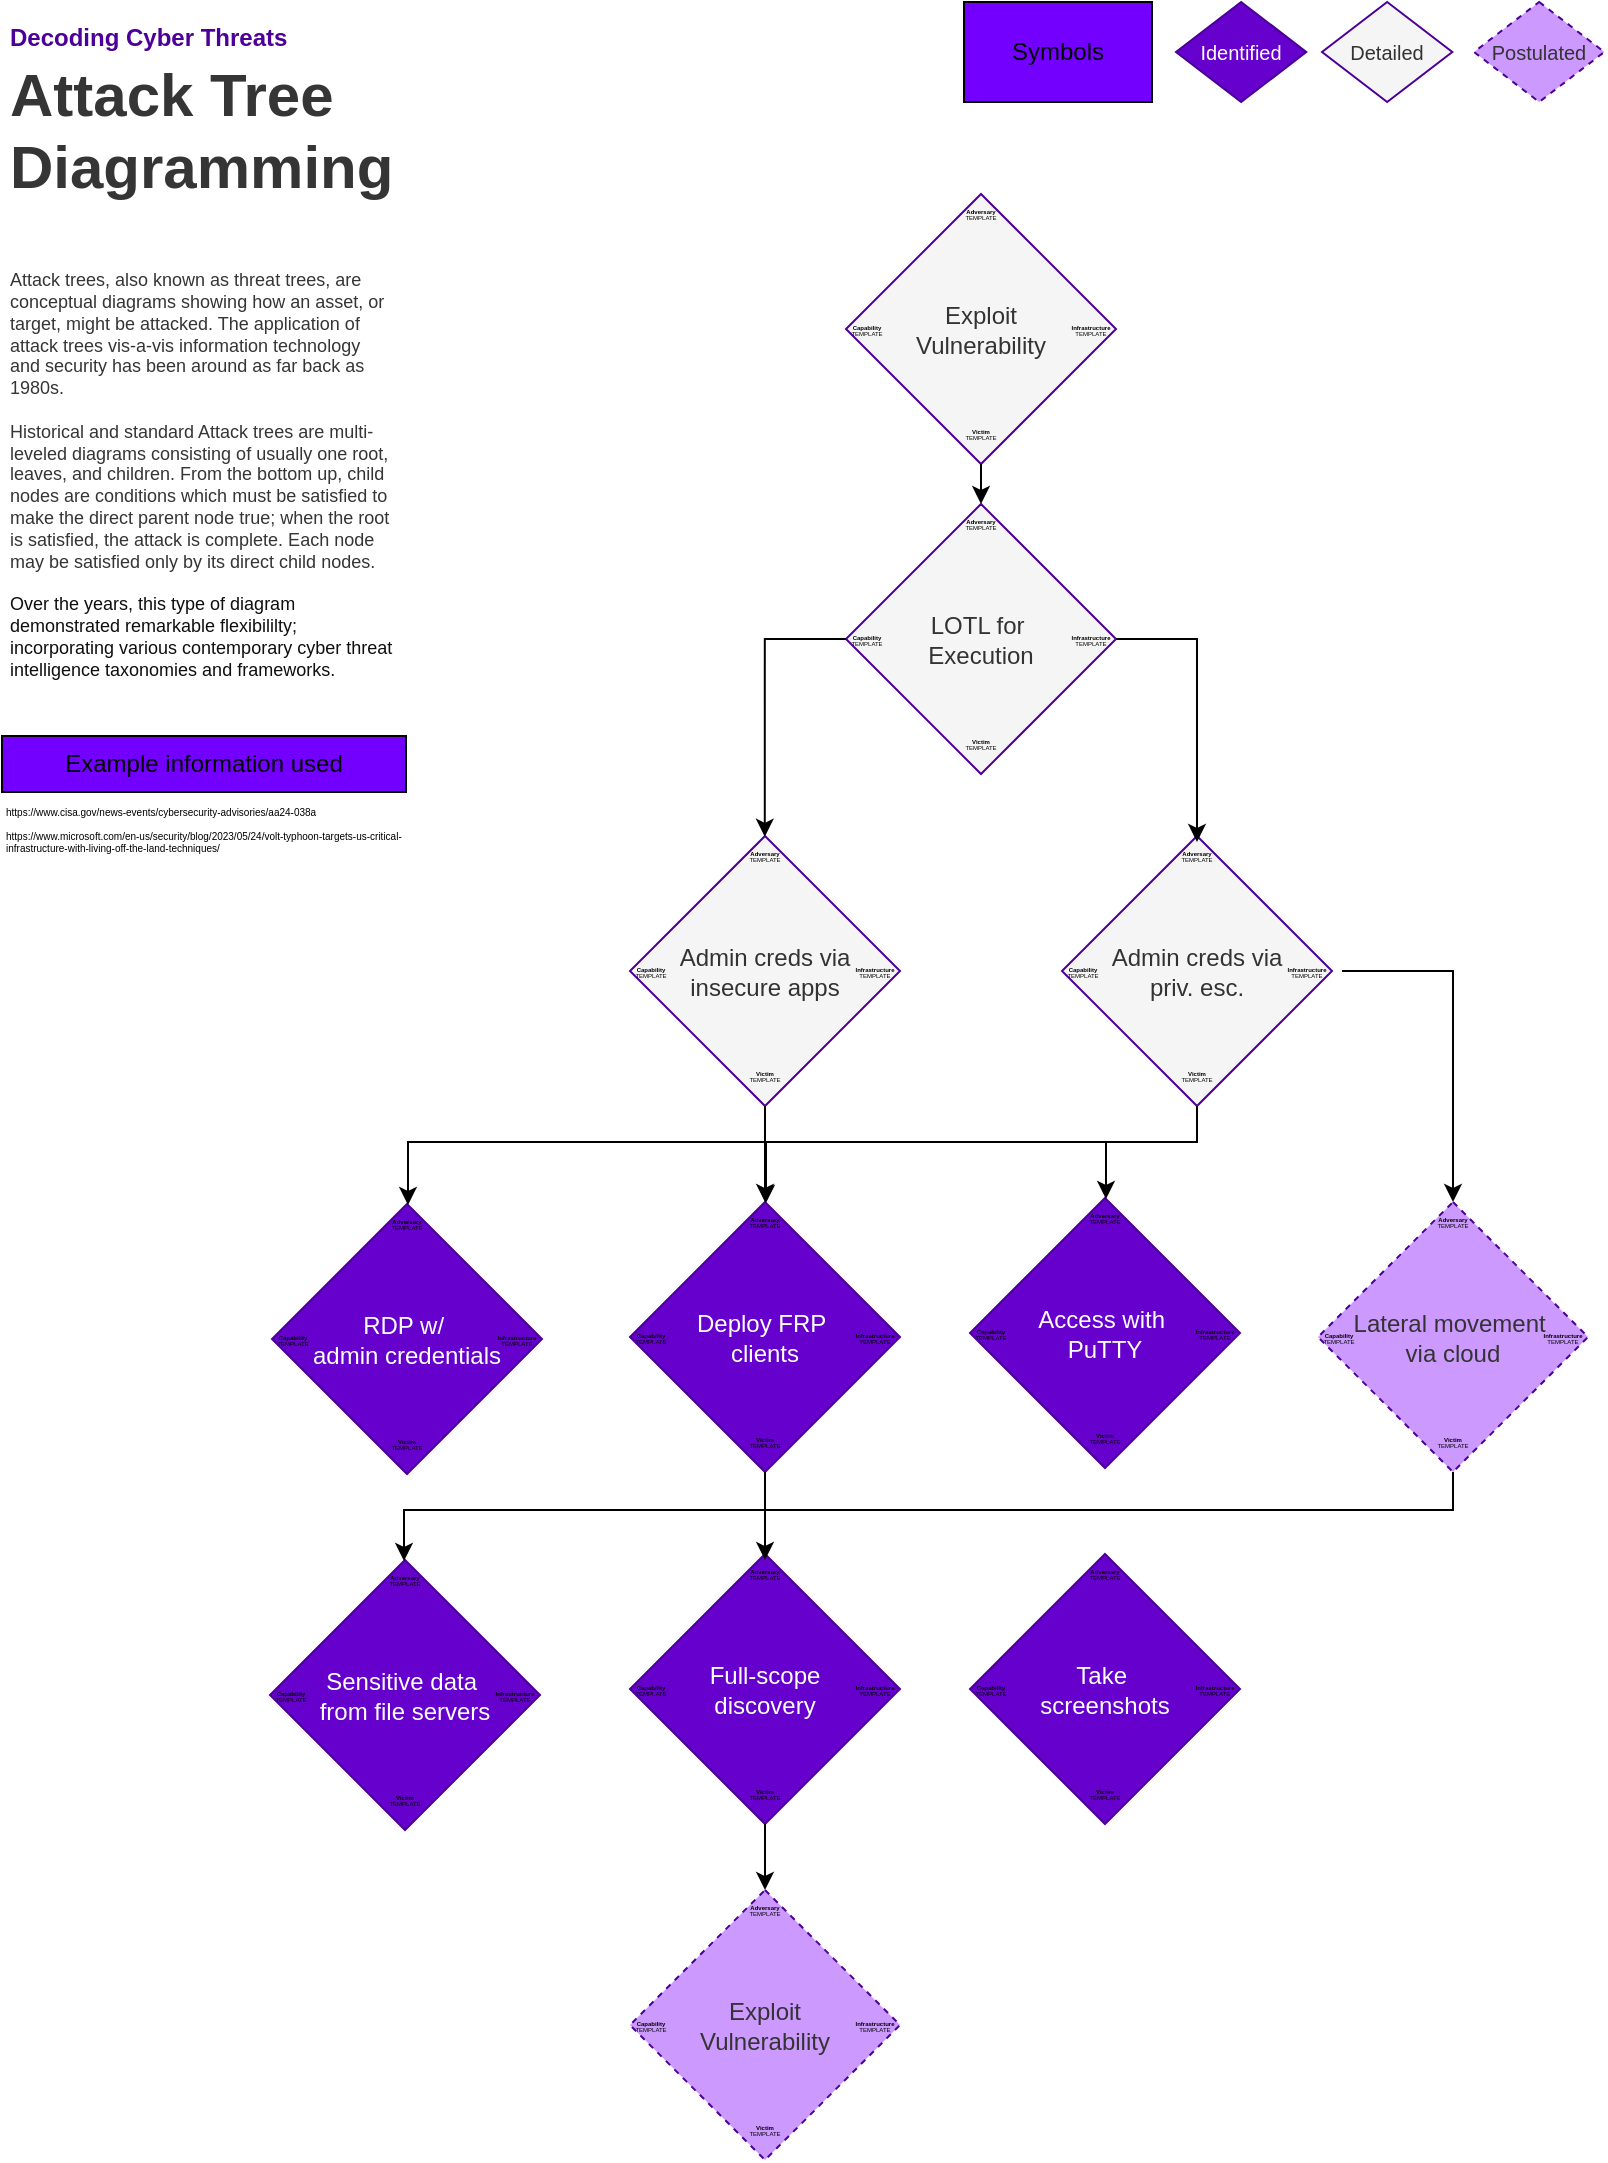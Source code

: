 <mxfile version="24.2.5" type="device">
  <diagram name="Page-1" id="RCuwEi8hCzBLcxd0l6dS">
    <mxGraphModel dx="1292" dy="1162" grid="0" gridSize="10" guides="1" tooltips="1" connect="1" arrows="1" fold="1" page="1" pageScale="1" pageWidth="827" pageHeight="1169" background="#ffffff" math="0" shadow="0">
      <root>
        <mxCell id="0" />
        <mxCell id="1" parent="0" />
        <mxCell id="Kcj61xgUFs1M47Be0z7a-4" value="&lt;table style=&quot;width: 99%;&quot;&gt;&lt;tbody&gt;&lt;tr&gt;&lt;td style=&quot;padding: 0;&quot;&gt;&lt;div&gt;&lt;b style=&quot;&quot;&gt;&lt;font color=&quot;#4c0099&quot;&gt;Decoding Cyber Threats&lt;/font&gt;&lt;/b&gt;&lt;/div&gt;&lt;/td&gt;&lt;/tr&gt;&lt;/tbody&gt;&lt;/table&gt;&lt;table style=&quot;width: 99%; font-size: 20px;&quot;&gt;&lt;tbody&gt;&lt;tr style=&quot;font-size: 24px;&quot;&gt;&lt;td style=&quot;padding: 0;&quot;&gt;&lt;div&gt;&lt;b&gt;&lt;span style=&quot;color:rgb(53, 53, 53)&quot;&gt;&lt;font style=&quot;font-size: 30px;&quot;&gt;Attack Tree Diagramming&lt;/font&gt;&lt;/span&gt;&lt;/b&gt;&lt;/div&gt;&lt;div&gt;&lt;b&gt;&lt;span style=&quot;color:rgb(53, 53, 53)&quot;&gt;&lt;font style=&quot;font-size: 20px;&quot;&gt;&lt;br&gt;&lt;/font&gt;&lt;/span&gt;&lt;/b&gt;&lt;/div&gt;&lt;/td&gt;&lt;/tr&gt;&lt;/tbody&gt;&lt;/table&gt;&lt;table style=&quot;width: 99%; font-size: 9px;&quot;&gt;&lt;tbody&gt;&lt;tr&gt;&lt;td style=&quot;padding: 0;&quot;&gt;&lt;div&gt;&lt;span style=&quot;color:rgb(53, 53, 53)&quot;&gt;&lt;font style=&quot;font-size: 9px;&quot;&gt;Attack trees, also known as threat trees, are conceptual diagrams showing how an asset, or target, might be attacked. The application of attack trees vis-a-vis information technology and security has been around as far back as 1980s. &lt;/font&gt;&lt;/span&gt;&lt;/div&gt;&lt;div&gt;&lt;font style=&quot;font-size: 9px;&quot;&gt;&lt;br&gt;&lt;/font&gt;&lt;/div&gt;&lt;div&gt;&lt;span style=&quot;color:rgb(53, 53, 53)&quot;&gt;&lt;font style=&quot;font-size: 9px;&quot;&gt;Historical and standard Attack trees are multi-leveled diagrams consisting of usually one root, leaves, and children. From the bottom up, child nodes are conditions which must be satisfied to make the direct parent node true; when the root is satisfied, the attack is complete. Each node may be satisfied only by its direct child nodes.&lt;/font&gt;&lt;/span&gt;&lt;/div&gt;&lt;div&gt;&lt;font style=&quot;font-size: 9px;&quot; color=&quot;#0f0f0f&quot;&gt;&lt;br&gt;&lt;/font&gt;&lt;/div&gt;&lt;div&gt;&lt;span&gt;&lt;font style=&quot;font-size: 9px;&quot; color=&quot;#0f0f0f&quot;&gt;Over the years, this type of diagram demonstrated remarkable flexibililty; incorporating various contemporary cyber threat intelligence taxonomies and frameworks.&lt;/font&gt;&lt;/span&gt;&lt;/div&gt;&lt;/td&gt;&lt;/tr&gt;&lt;/tbody&gt;&lt;/table&gt;" style="text;whiteSpace=wrap;html=1;align=left;" vertex="1" parent="1">
          <mxGeometry x="20" y="10" width="200" height="240" as="geometry" />
        </mxCell>
        <mxCell id="Kcj61xgUFs1M47Be0z7a-12" value="Example information used" style="rounded=0;whiteSpace=wrap;html=1;fillColor=#7300ff;" vertex="1" parent="1">
          <mxGeometry x="20" y="375" width="202" height="28" as="geometry" />
        </mxCell>
        <mxCell id="Kcj61xgUFs1M47Be0z7a-13" value="" style="group" vertex="1" connectable="0" parent="1">
          <mxGeometry x="435" y="104" width="147" height="135" as="geometry" />
        </mxCell>
        <mxCell id="Kcj61xgUFs1M47Be0z7a-6" value="Exploit&lt;div&gt;Vulnerability&lt;/div&gt;" style="rhombus;whiteSpace=wrap;html=1;rounded=0;fillColor=#f5f5f5;fontColor=#333333;strokeColor=#4C0099;" vertex="1" parent="Kcj61xgUFs1M47Be0z7a-13">
          <mxGeometry x="7" width="135" height="135" as="geometry" />
        </mxCell>
        <mxCell id="Kcj61xgUFs1M47Be0z7a-8" value="&lt;font style=&quot;font-size: 3px;&quot;&gt;&lt;b style=&quot;font-size: 3px;&quot;&gt;Victim&lt;/b&gt;&lt;/font&gt;&lt;div style=&quot;line-height: 10%; font-size: 3px;&quot;&gt;&lt;font style=&quot;font-size: 3px;&quot;&gt;TEMPLATE&lt;/font&gt;&lt;/div&gt;" style="text;html=1;align=center;verticalAlign=middle;whiteSpace=wrap;rounded=0;fontColor=#000000;fontSize=3;" vertex="1" parent="Kcj61xgUFs1M47Be0z7a-13">
          <mxGeometry x="57" y="113" width="35" height="13" as="geometry" />
        </mxCell>
        <mxCell id="Kcj61xgUFs1M47Be0z7a-9" value="&lt;font style=&quot;font-size: 3px;&quot;&gt;&lt;b style=&quot;font-size: 3px;&quot;&gt;Infrastructure&lt;/b&gt;&lt;/font&gt;&lt;div style=&quot;line-height: 10%; font-size: 3px;&quot;&gt;&lt;font style=&quot;font-size: 3px;&quot;&gt;TEMPLATE&lt;/font&gt;&lt;/div&gt;" style="text;html=1;align=center;verticalAlign=middle;whiteSpace=wrap;rounded=0;fontColor=#000000;fontSize=3;" vertex="1" parent="Kcj61xgUFs1M47Be0z7a-13">
          <mxGeometry x="112" y="61" width="35" height="13" as="geometry" />
        </mxCell>
        <mxCell id="Kcj61xgUFs1M47Be0z7a-10" value="&lt;font style=&quot;font-size: 3px;&quot;&gt;&lt;b style=&quot;font-size: 3px;&quot;&gt;Adversary&lt;/b&gt;&lt;/font&gt;&lt;div style=&quot;line-height: 10%; font-size: 3px;&quot;&gt;&lt;font style=&quot;font-size: 3px;&quot;&gt;TEMPLATE&lt;/font&gt;&lt;/div&gt;" style="text;html=1;align=center;verticalAlign=middle;whiteSpace=wrap;rounded=0;fontColor=#000000;fontSize=3;" vertex="1" parent="Kcj61xgUFs1M47Be0z7a-13">
          <mxGeometry x="57" y="3" width="35" height="13" as="geometry" />
        </mxCell>
        <mxCell id="Kcj61xgUFs1M47Be0z7a-11" value="&lt;font style=&quot;font-size: 3px;&quot;&gt;&lt;b style=&quot;font-size: 3px;&quot;&gt;Capability&lt;/b&gt;&lt;/font&gt;&lt;div style=&quot;line-height: 10%; font-size: 3px;&quot;&gt;&lt;font style=&quot;font-size: 3px;&quot;&gt;TEMPLATE&lt;/font&gt;&lt;/div&gt;" style="text;html=1;align=center;verticalAlign=middle;whiteSpace=wrap;rounded=0;fontColor=#000000;fontSize=3;" vertex="1" parent="Kcj61xgUFs1M47Be0z7a-13">
          <mxGeometry y="61" width="35" height="13" as="geometry" />
        </mxCell>
        <mxCell id="Kcj61xgUFs1M47Be0z7a-15" value="" style="group" vertex="1" connectable="0" parent="1">
          <mxGeometry x="435" y="259" width="147" height="135" as="geometry" />
        </mxCell>
        <mxCell id="Kcj61xgUFs1M47Be0z7a-16" value="LOTL for&amp;nbsp;&lt;div&gt;Execution&lt;/div&gt;" style="rhombus;whiteSpace=wrap;html=1;rounded=0;fillColor=#f5f5f5;fontColor=#333333;strokeColor=#4C0099;" vertex="1" parent="Kcj61xgUFs1M47Be0z7a-15">
          <mxGeometry x="7" width="135" height="135" as="geometry" />
        </mxCell>
        <mxCell id="Kcj61xgUFs1M47Be0z7a-17" value="&lt;font style=&quot;font-size: 3px;&quot;&gt;&lt;b style=&quot;font-size: 3px;&quot;&gt;Victim&lt;/b&gt;&lt;/font&gt;&lt;div style=&quot;line-height: 10%; font-size: 3px;&quot;&gt;&lt;font style=&quot;font-size: 3px;&quot;&gt;TEMPLATE&lt;/font&gt;&lt;/div&gt;" style="text;html=1;align=center;verticalAlign=middle;whiteSpace=wrap;rounded=0;fontColor=#000000;fontSize=3;" vertex="1" parent="Kcj61xgUFs1M47Be0z7a-15">
          <mxGeometry x="57" y="113" width="35" height="13" as="geometry" />
        </mxCell>
        <mxCell id="Kcj61xgUFs1M47Be0z7a-18" value="&lt;font style=&quot;font-size: 3px;&quot;&gt;&lt;b style=&quot;font-size: 3px;&quot;&gt;Infrastructure&lt;/b&gt;&lt;/font&gt;&lt;div style=&quot;line-height: 10%; font-size: 3px;&quot;&gt;&lt;font style=&quot;font-size: 3px;&quot;&gt;TEMPLATE&lt;/font&gt;&lt;/div&gt;" style="text;html=1;align=center;verticalAlign=middle;whiteSpace=wrap;rounded=0;fontColor=#000000;fontSize=3;" vertex="1" parent="Kcj61xgUFs1M47Be0z7a-15">
          <mxGeometry x="112" y="61" width="35" height="13" as="geometry" />
        </mxCell>
        <mxCell id="Kcj61xgUFs1M47Be0z7a-19" value="&lt;font style=&quot;font-size: 3px;&quot;&gt;&lt;b style=&quot;font-size: 3px;&quot;&gt;Adversary&lt;/b&gt;&lt;/font&gt;&lt;div style=&quot;line-height: 10%; font-size: 3px;&quot;&gt;&lt;font style=&quot;font-size: 3px;&quot;&gt;TEMPLATE&lt;/font&gt;&lt;/div&gt;" style="text;html=1;align=center;verticalAlign=middle;whiteSpace=wrap;rounded=0;fontColor=#000000;fontSize=3;" vertex="1" parent="Kcj61xgUFs1M47Be0z7a-15">
          <mxGeometry x="57" y="3" width="35" height="13" as="geometry" />
        </mxCell>
        <mxCell id="Kcj61xgUFs1M47Be0z7a-20" value="&lt;font style=&quot;font-size: 3px;&quot;&gt;&lt;b style=&quot;font-size: 3px;&quot;&gt;Capability&lt;/b&gt;&lt;/font&gt;&lt;div style=&quot;line-height: 10%; font-size: 3px;&quot;&gt;&lt;font style=&quot;font-size: 3px;&quot;&gt;TEMPLATE&lt;/font&gt;&lt;/div&gt;" style="text;html=1;align=center;verticalAlign=middle;whiteSpace=wrap;rounded=0;fontColor=#000000;fontSize=3;" vertex="1" parent="Kcj61xgUFs1M47Be0z7a-15">
          <mxGeometry y="61" width="35" height="13" as="geometry" />
        </mxCell>
        <mxCell id="Kcj61xgUFs1M47Be0z7a-21" value="" style="group" vertex="1" connectable="0" parent="1">
          <mxGeometry x="327" y="425" width="147" height="135" as="geometry" />
        </mxCell>
        <mxCell id="Kcj61xgUFs1M47Be0z7a-22" value="Admin creds via insecure apps" style="rhombus;whiteSpace=wrap;html=1;rounded=0;fillColor=#f5f5f5;fontColor=#333333;strokeColor=#4C0099;" vertex="1" parent="Kcj61xgUFs1M47Be0z7a-21">
          <mxGeometry x="7" width="135" height="135" as="geometry" />
        </mxCell>
        <mxCell id="Kcj61xgUFs1M47Be0z7a-23" value="&lt;font style=&quot;font-size: 3px;&quot;&gt;&lt;b style=&quot;font-size: 3px;&quot;&gt;Victim&lt;/b&gt;&lt;/font&gt;&lt;div style=&quot;line-height: 10%; font-size: 3px;&quot;&gt;&lt;font style=&quot;font-size: 3px;&quot;&gt;TEMPLATE&lt;/font&gt;&lt;/div&gt;" style="text;html=1;align=center;verticalAlign=middle;whiteSpace=wrap;rounded=0;fontColor=#000000;fontSize=3;" vertex="1" parent="Kcj61xgUFs1M47Be0z7a-21">
          <mxGeometry x="57" y="113" width="35" height="13" as="geometry" />
        </mxCell>
        <mxCell id="Kcj61xgUFs1M47Be0z7a-24" value="&lt;font style=&quot;font-size: 3px;&quot;&gt;&lt;b style=&quot;font-size: 3px;&quot;&gt;Infrastructure&lt;/b&gt;&lt;/font&gt;&lt;div style=&quot;line-height: 10%; font-size: 3px;&quot;&gt;&lt;font style=&quot;font-size: 3px;&quot;&gt;TEMPLATE&lt;/font&gt;&lt;/div&gt;" style="text;html=1;align=center;verticalAlign=middle;whiteSpace=wrap;rounded=0;fontColor=#000000;fontSize=3;" vertex="1" parent="Kcj61xgUFs1M47Be0z7a-21">
          <mxGeometry x="112" y="61" width="35" height="13" as="geometry" />
        </mxCell>
        <mxCell id="Kcj61xgUFs1M47Be0z7a-25" value="&lt;font style=&quot;font-size: 3px;&quot;&gt;&lt;b style=&quot;font-size: 3px;&quot;&gt;Adversary&lt;/b&gt;&lt;/font&gt;&lt;div style=&quot;line-height: 10%; font-size: 3px;&quot;&gt;&lt;font style=&quot;font-size: 3px;&quot;&gt;TEMPLATE&lt;/font&gt;&lt;/div&gt;" style="text;html=1;align=center;verticalAlign=middle;whiteSpace=wrap;rounded=0;fontColor=#000000;fontSize=3;" vertex="1" parent="Kcj61xgUFs1M47Be0z7a-21">
          <mxGeometry x="57" y="3" width="35" height="13" as="geometry" />
        </mxCell>
        <mxCell id="Kcj61xgUFs1M47Be0z7a-26" value="&lt;font style=&quot;font-size: 3px;&quot;&gt;&lt;b style=&quot;font-size: 3px;&quot;&gt;Capability&lt;/b&gt;&lt;/font&gt;&lt;div style=&quot;line-height: 10%; font-size: 3px;&quot;&gt;&lt;font style=&quot;font-size: 3px;&quot;&gt;TEMPLATE&lt;/font&gt;&lt;/div&gt;" style="text;html=1;align=center;verticalAlign=middle;whiteSpace=wrap;rounded=0;fontColor=#000000;fontSize=3;" vertex="1" parent="Kcj61xgUFs1M47Be0z7a-21">
          <mxGeometry y="61" width="35" height="13" as="geometry" />
        </mxCell>
        <mxCell id="Kcj61xgUFs1M47Be0z7a-27" value="" style="group" vertex="1" connectable="0" parent="1">
          <mxGeometry x="543" y="425" width="147" height="135" as="geometry" />
        </mxCell>
        <mxCell id="Kcj61xgUFs1M47Be0z7a-28" value="Admin creds via&lt;div&gt;priv. esc.&lt;/div&gt;" style="rhombus;whiteSpace=wrap;html=1;rounded=0;fillColor=#f5f5f5;fontColor=#333333;strokeColor=#4C0099;" vertex="1" parent="Kcj61xgUFs1M47Be0z7a-27">
          <mxGeometry x="7" width="135" height="135" as="geometry" />
        </mxCell>
        <mxCell id="Kcj61xgUFs1M47Be0z7a-29" value="&lt;font style=&quot;font-size: 3px;&quot;&gt;&lt;b style=&quot;font-size: 3px;&quot;&gt;Victim&lt;/b&gt;&lt;/font&gt;&lt;div style=&quot;line-height: 10%; font-size: 3px;&quot;&gt;&lt;font style=&quot;font-size: 3px;&quot;&gt;TEMPLATE&lt;/font&gt;&lt;/div&gt;" style="text;html=1;align=center;verticalAlign=middle;whiteSpace=wrap;rounded=0;fontColor=#000000;fontSize=3;" vertex="1" parent="Kcj61xgUFs1M47Be0z7a-27">
          <mxGeometry x="57" y="113" width="35" height="13" as="geometry" />
        </mxCell>
        <mxCell id="Kcj61xgUFs1M47Be0z7a-30" value="&lt;font style=&quot;font-size: 3px;&quot;&gt;&lt;b style=&quot;font-size: 3px;&quot;&gt;Infrastructure&lt;/b&gt;&lt;/font&gt;&lt;div style=&quot;line-height: 10%; font-size: 3px;&quot;&gt;&lt;font style=&quot;font-size: 3px;&quot;&gt;TEMPLATE&lt;/font&gt;&lt;/div&gt;" style="text;html=1;align=center;verticalAlign=middle;whiteSpace=wrap;rounded=0;fontColor=#000000;fontSize=3;" vertex="1" parent="Kcj61xgUFs1M47Be0z7a-27">
          <mxGeometry x="112" y="61" width="35" height="13" as="geometry" />
        </mxCell>
        <mxCell id="Kcj61xgUFs1M47Be0z7a-31" value="&lt;font style=&quot;font-size: 3px;&quot;&gt;&lt;b style=&quot;font-size: 3px;&quot;&gt;Adversary&lt;/b&gt;&lt;/font&gt;&lt;div style=&quot;line-height: 10%; font-size: 3px;&quot;&gt;&lt;font style=&quot;font-size: 3px;&quot;&gt;TEMPLATE&lt;/font&gt;&lt;/div&gt;" style="text;html=1;align=center;verticalAlign=middle;whiteSpace=wrap;rounded=0;fontColor=#000000;fontSize=3;" vertex="1" parent="Kcj61xgUFs1M47Be0z7a-27">
          <mxGeometry x="57" y="3" width="35" height="13" as="geometry" />
        </mxCell>
        <mxCell id="Kcj61xgUFs1M47Be0z7a-32" value="&lt;font style=&quot;font-size: 3px;&quot;&gt;&lt;b style=&quot;font-size: 3px;&quot;&gt;Capability&lt;/b&gt;&lt;/font&gt;&lt;div style=&quot;line-height: 10%; font-size: 3px;&quot;&gt;&lt;font style=&quot;font-size: 3px;&quot;&gt;TEMPLATE&lt;/font&gt;&lt;/div&gt;" style="text;html=1;align=center;verticalAlign=middle;whiteSpace=wrap;rounded=0;fontColor=#000000;fontSize=3;" vertex="1" parent="Kcj61xgUFs1M47Be0z7a-27">
          <mxGeometry y="61" width="35" height="13" as="geometry" />
        </mxCell>
        <mxCell id="Kcj61xgUFs1M47Be0z7a-33" value="" style="group" vertex="1" connectable="0" parent="1">
          <mxGeometry x="327" y="608" width="147" height="135" as="geometry" />
        </mxCell>
        <mxCell id="Kcj61xgUFs1M47Be0z7a-34" value="&lt;font color=&quot;#ffffff&quot;&gt;Deploy FRP&amp;nbsp;&lt;/font&gt;&lt;div&gt;&lt;font color=&quot;#ffffff&quot;&gt;clients&lt;/font&gt;&lt;/div&gt;" style="rhombus;whiteSpace=wrap;html=1;rounded=0;fillColor=#6600CC;fontColor=#333333;strokeColor=#4C0099;" vertex="1" parent="Kcj61xgUFs1M47Be0z7a-33">
          <mxGeometry x="7" width="135" height="135" as="geometry" />
        </mxCell>
        <mxCell id="Kcj61xgUFs1M47Be0z7a-35" value="&lt;font style=&quot;font-size: 3px;&quot;&gt;&lt;b style=&quot;font-size: 3px;&quot;&gt;Victim&lt;/b&gt;&lt;/font&gt;&lt;div style=&quot;line-height: 10%; font-size: 3px;&quot;&gt;&lt;font style=&quot;font-size: 3px;&quot;&gt;TEMPLATE&lt;/font&gt;&lt;/div&gt;" style="text;html=1;align=center;verticalAlign=middle;whiteSpace=wrap;rounded=0;fontColor=#000000;fontSize=3;" vertex="1" parent="Kcj61xgUFs1M47Be0z7a-33">
          <mxGeometry x="57" y="113" width="35" height="13" as="geometry" />
        </mxCell>
        <mxCell id="Kcj61xgUFs1M47Be0z7a-36" value="&lt;font style=&quot;font-size: 3px;&quot;&gt;&lt;b style=&quot;font-size: 3px;&quot;&gt;Infrastructure&lt;/b&gt;&lt;/font&gt;&lt;div style=&quot;line-height: 10%; font-size: 3px;&quot;&gt;&lt;font style=&quot;font-size: 3px;&quot;&gt;TEMPLATE&lt;/font&gt;&lt;/div&gt;" style="text;html=1;align=center;verticalAlign=middle;whiteSpace=wrap;rounded=0;fontColor=#000000;fontSize=3;" vertex="1" parent="Kcj61xgUFs1M47Be0z7a-33">
          <mxGeometry x="112" y="61" width="35" height="13" as="geometry" />
        </mxCell>
        <mxCell id="Kcj61xgUFs1M47Be0z7a-37" value="&lt;font style=&quot;font-size: 3px;&quot;&gt;&lt;b style=&quot;font-size: 3px;&quot;&gt;Adversary&lt;/b&gt;&lt;/font&gt;&lt;div style=&quot;line-height: 10%; font-size: 3px;&quot;&gt;&lt;font style=&quot;font-size: 3px;&quot;&gt;TEMPLATE&lt;/font&gt;&lt;/div&gt;" style="text;html=1;align=center;verticalAlign=middle;whiteSpace=wrap;rounded=0;fontColor=#000000;fontSize=3;" vertex="1" parent="Kcj61xgUFs1M47Be0z7a-33">
          <mxGeometry x="57" y="3" width="35" height="13" as="geometry" />
        </mxCell>
        <mxCell id="Kcj61xgUFs1M47Be0z7a-38" value="&lt;font style=&quot;font-size: 3px;&quot;&gt;&lt;b style=&quot;font-size: 3px;&quot;&gt;Capability&lt;/b&gt;&lt;/font&gt;&lt;div style=&quot;line-height: 10%; font-size: 3px;&quot;&gt;&lt;font style=&quot;font-size: 3px;&quot;&gt;TEMPLATE&lt;/font&gt;&lt;/div&gt;" style="text;html=1;align=center;verticalAlign=middle;whiteSpace=wrap;rounded=0;fontColor=#000000;fontSize=3;" vertex="1" parent="Kcj61xgUFs1M47Be0z7a-33">
          <mxGeometry y="61" width="35" height="13" as="geometry" />
        </mxCell>
        <mxCell id="Kcj61xgUFs1M47Be0z7a-39" value="" style="group;dashed=1;dashPattern=8 8;fillColor=none;" vertex="1" connectable="0" parent="1">
          <mxGeometry x="671" y="608" width="147" height="135" as="geometry" />
        </mxCell>
        <mxCell id="Kcj61xgUFs1M47Be0z7a-40" value="Lateral movement&amp;nbsp;&lt;div&gt;via cloud&lt;/div&gt;" style="rhombus;whiteSpace=wrap;html=1;rounded=0;fillColor=#CC99FF;fontColor=#333333;strokeColor=#4C0099;dashed=1;" vertex="1" parent="Kcj61xgUFs1M47Be0z7a-39">
          <mxGeometry x="7" width="135" height="135" as="geometry" />
        </mxCell>
        <mxCell id="Kcj61xgUFs1M47Be0z7a-41" value="&lt;font style=&quot;font-size: 3px;&quot;&gt;&lt;b style=&quot;font-size: 3px;&quot;&gt;Victim&lt;/b&gt;&lt;/font&gt;&lt;div style=&quot;line-height: 10%; font-size: 3px;&quot;&gt;&lt;font style=&quot;font-size: 3px;&quot;&gt;TEMPLATE&lt;/font&gt;&lt;/div&gt;" style="text;html=1;align=center;verticalAlign=middle;whiteSpace=wrap;rounded=0;fontColor=#000000;fontSize=3;" vertex="1" parent="Kcj61xgUFs1M47Be0z7a-39">
          <mxGeometry x="57" y="113" width="35" height="13" as="geometry" />
        </mxCell>
        <mxCell id="Kcj61xgUFs1M47Be0z7a-42" value="&lt;font style=&quot;font-size: 3px;&quot;&gt;&lt;b style=&quot;font-size: 3px;&quot;&gt;Infrastructure&lt;/b&gt;&lt;/font&gt;&lt;div style=&quot;line-height: 10%; font-size: 3px;&quot;&gt;&lt;font style=&quot;font-size: 3px;&quot;&gt;TEMPLATE&lt;/font&gt;&lt;/div&gt;" style="text;html=1;align=center;verticalAlign=middle;whiteSpace=wrap;rounded=0;fontColor=#000000;fontSize=3;" vertex="1" parent="Kcj61xgUFs1M47Be0z7a-39">
          <mxGeometry x="112" y="61" width="35" height="13" as="geometry" />
        </mxCell>
        <mxCell id="Kcj61xgUFs1M47Be0z7a-43" value="&lt;font style=&quot;font-size: 3px;&quot;&gt;&lt;b style=&quot;font-size: 3px;&quot;&gt;Adversary&lt;/b&gt;&lt;/font&gt;&lt;div style=&quot;line-height: 10%; font-size: 3px;&quot;&gt;&lt;font style=&quot;font-size: 3px;&quot;&gt;TEMPLATE&lt;/font&gt;&lt;/div&gt;" style="text;html=1;align=center;verticalAlign=middle;whiteSpace=wrap;rounded=0;fontColor=#000000;fontSize=3;" vertex="1" parent="Kcj61xgUFs1M47Be0z7a-39">
          <mxGeometry x="57" y="3" width="35" height="13" as="geometry" />
        </mxCell>
        <mxCell id="Kcj61xgUFs1M47Be0z7a-44" value="&lt;font style=&quot;font-size: 3px;&quot;&gt;&lt;b style=&quot;font-size: 3px;&quot;&gt;Capability&lt;/b&gt;&lt;/font&gt;&lt;div style=&quot;line-height: 10%; font-size: 3px;&quot;&gt;&lt;font style=&quot;font-size: 3px;&quot;&gt;TEMPLATE&lt;/font&gt;&lt;/div&gt;" style="text;html=1;align=center;verticalAlign=middle;whiteSpace=wrap;rounded=0;fontColor=#000000;fontSize=3;" vertex="1" parent="Kcj61xgUFs1M47Be0z7a-39">
          <mxGeometry y="61" width="35" height="13" as="geometry" />
        </mxCell>
        <mxCell id="Kcj61xgUFs1M47Be0z7a-45" value="" style="group" vertex="1" connectable="0" parent="1">
          <mxGeometry x="148" y="609" width="147" height="135" as="geometry" />
        </mxCell>
        <mxCell id="Kcj61xgUFs1M47Be0z7a-46" value="&lt;font color=&quot;#ffffff&quot;&gt;RDP w/&amp;nbsp;&lt;/font&gt;&lt;div&gt;&lt;font color=&quot;#ffffff&quot;&gt;admin credentials&lt;/font&gt;&lt;/div&gt;" style="rhombus;whiteSpace=wrap;html=1;rounded=0;fillColor=#6600CC;fontColor=#333333;strokeColor=#4C0099;" vertex="1" parent="Kcj61xgUFs1M47Be0z7a-45">
          <mxGeometry x="7" width="135" height="135" as="geometry" />
        </mxCell>
        <mxCell id="Kcj61xgUFs1M47Be0z7a-47" value="&lt;font style=&quot;font-size: 3px;&quot;&gt;&lt;b style=&quot;font-size: 3px;&quot;&gt;Victim&lt;/b&gt;&lt;/font&gt;&lt;div style=&quot;line-height: 10%; font-size: 3px;&quot;&gt;&lt;font style=&quot;font-size: 3px;&quot;&gt;TEMPLATE&lt;/font&gt;&lt;/div&gt;" style="text;html=1;align=center;verticalAlign=middle;whiteSpace=wrap;rounded=0;fontColor=#000000;fontSize=3;" vertex="1" parent="Kcj61xgUFs1M47Be0z7a-45">
          <mxGeometry x="57" y="113" width="35" height="13" as="geometry" />
        </mxCell>
        <mxCell id="Kcj61xgUFs1M47Be0z7a-48" value="&lt;font style=&quot;font-size: 3px;&quot;&gt;&lt;b style=&quot;font-size: 3px;&quot;&gt;Infrastructure&lt;/b&gt;&lt;/font&gt;&lt;div style=&quot;line-height: 10%; font-size: 3px;&quot;&gt;&lt;font style=&quot;font-size: 3px;&quot;&gt;TEMPLATE&lt;/font&gt;&lt;/div&gt;" style="text;html=1;align=center;verticalAlign=middle;whiteSpace=wrap;rounded=0;fontColor=#000000;fontSize=3;" vertex="1" parent="Kcj61xgUFs1M47Be0z7a-45">
          <mxGeometry x="112" y="61" width="35" height="13" as="geometry" />
        </mxCell>
        <mxCell id="Kcj61xgUFs1M47Be0z7a-49" value="&lt;font style=&quot;font-size: 3px;&quot;&gt;&lt;b style=&quot;font-size: 3px;&quot;&gt;Adversary&lt;/b&gt;&lt;/font&gt;&lt;div style=&quot;line-height: 10%; font-size: 3px;&quot;&gt;&lt;font style=&quot;font-size: 3px;&quot;&gt;TEMPLATE&lt;/font&gt;&lt;/div&gt;" style="text;html=1;align=center;verticalAlign=middle;whiteSpace=wrap;rounded=0;fontColor=#000000;fontSize=3;" vertex="1" parent="Kcj61xgUFs1M47Be0z7a-45">
          <mxGeometry x="57" y="3" width="35" height="13" as="geometry" />
        </mxCell>
        <mxCell id="Kcj61xgUFs1M47Be0z7a-50" value="&lt;font style=&quot;font-size: 3px;&quot;&gt;&lt;b style=&quot;font-size: 3px;&quot;&gt;Capability&lt;/b&gt;&lt;/font&gt;&lt;div style=&quot;line-height: 10%; font-size: 3px;&quot;&gt;&lt;font style=&quot;font-size: 3px;&quot;&gt;TEMPLATE&lt;/font&gt;&lt;/div&gt;" style="text;html=1;align=center;verticalAlign=middle;whiteSpace=wrap;rounded=0;fontColor=#000000;fontSize=3;" vertex="1" parent="Kcj61xgUFs1M47Be0z7a-45">
          <mxGeometry y="61" width="35" height="13" as="geometry" />
        </mxCell>
        <mxCell id="Kcj61xgUFs1M47Be0z7a-51" value="" style="group" vertex="1" connectable="0" parent="1">
          <mxGeometry x="327" y="784" width="147" height="135" as="geometry" />
        </mxCell>
        <mxCell id="Kcj61xgUFs1M47Be0z7a-52" value="&lt;font color=&quot;#ffffff&quot;&gt;Full-scope&lt;/font&gt;&lt;div&gt;&lt;font color=&quot;#ffffff&quot;&gt;discovery&lt;/font&gt;&lt;/div&gt;" style="rhombus;whiteSpace=wrap;html=1;rounded=0;fillColor=#6600CC;fontColor=#333333;strokeColor=#4C0099;" vertex="1" parent="Kcj61xgUFs1M47Be0z7a-51">
          <mxGeometry x="7" width="135" height="135" as="geometry" />
        </mxCell>
        <mxCell id="Kcj61xgUFs1M47Be0z7a-53" value="&lt;font style=&quot;font-size: 3px;&quot;&gt;&lt;b style=&quot;font-size: 3px;&quot;&gt;Victim&lt;/b&gt;&lt;/font&gt;&lt;div style=&quot;line-height: 10%; font-size: 3px;&quot;&gt;&lt;font style=&quot;font-size: 3px;&quot;&gt;TEMPLATE&lt;/font&gt;&lt;/div&gt;" style="text;html=1;align=center;verticalAlign=middle;whiteSpace=wrap;rounded=0;fontColor=#000000;fontSize=3;" vertex="1" parent="Kcj61xgUFs1M47Be0z7a-51">
          <mxGeometry x="57" y="113" width="35" height="13" as="geometry" />
        </mxCell>
        <mxCell id="Kcj61xgUFs1M47Be0z7a-54" value="&lt;font style=&quot;font-size: 3px;&quot;&gt;&lt;b style=&quot;font-size: 3px;&quot;&gt;Infrastructure&lt;/b&gt;&lt;/font&gt;&lt;div style=&quot;line-height: 10%; font-size: 3px;&quot;&gt;&lt;font style=&quot;font-size: 3px;&quot;&gt;TEMPLATE&lt;/font&gt;&lt;/div&gt;" style="text;html=1;align=center;verticalAlign=middle;whiteSpace=wrap;rounded=0;fontColor=#000000;fontSize=3;" vertex="1" parent="Kcj61xgUFs1M47Be0z7a-51">
          <mxGeometry x="112" y="61" width="35" height="13" as="geometry" />
        </mxCell>
        <mxCell id="Kcj61xgUFs1M47Be0z7a-55" value="&lt;font style=&quot;font-size: 3px;&quot;&gt;&lt;b style=&quot;font-size: 3px;&quot;&gt;Adversary&lt;/b&gt;&lt;/font&gt;&lt;div style=&quot;line-height: 10%; font-size: 3px;&quot;&gt;&lt;font style=&quot;font-size: 3px;&quot;&gt;TEMPLATE&lt;/font&gt;&lt;/div&gt;" style="text;html=1;align=center;verticalAlign=middle;whiteSpace=wrap;rounded=0;fontColor=#000000;fontSize=3;" vertex="1" parent="Kcj61xgUFs1M47Be0z7a-51">
          <mxGeometry x="57" y="3" width="35" height="13" as="geometry" />
        </mxCell>
        <mxCell id="Kcj61xgUFs1M47Be0z7a-56" value="&lt;font style=&quot;font-size: 3px;&quot;&gt;&lt;b style=&quot;font-size: 3px;&quot;&gt;Capability&lt;/b&gt;&lt;/font&gt;&lt;div style=&quot;line-height: 10%; font-size: 3px;&quot;&gt;&lt;font style=&quot;font-size: 3px;&quot;&gt;TEMPLATE&lt;/font&gt;&lt;/div&gt;" style="text;html=1;align=center;verticalAlign=middle;whiteSpace=wrap;rounded=0;fontColor=#000000;fontSize=3;" vertex="1" parent="Kcj61xgUFs1M47Be0z7a-51">
          <mxGeometry y="61" width="35" height="13" as="geometry" />
        </mxCell>
        <mxCell id="Kcj61xgUFs1M47Be0z7a-57" value="" style="group" vertex="1" connectable="0" parent="1">
          <mxGeometry x="147" y="787" width="147" height="135" as="geometry" />
        </mxCell>
        <mxCell id="Kcj61xgUFs1M47Be0z7a-58" value="&lt;font color=&quot;#ffffff&quot;&gt;Sensitive data&amp;nbsp;&lt;br&gt;from file servers&lt;/font&gt;" style="rhombus;whiteSpace=wrap;html=1;rounded=0;fillColor=#6600CC;fontColor=#333333;strokeColor=#4C0099;" vertex="1" parent="Kcj61xgUFs1M47Be0z7a-57">
          <mxGeometry x="7" width="135" height="135" as="geometry" />
        </mxCell>
        <mxCell id="Kcj61xgUFs1M47Be0z7a-59" value="&lt;font style=&quot;font-size: 3px;&quot;&gt;&lt;b style=&quot;font-size: 3px;&quot;&gt;Victim&lt;/b&gt;&lt;/font&gt;&lt;div style=&quot;line-height: 10%; font-size: 3px;&quot;&gt;&lt;font style=&quot;font-size: 3px;&quot;&gt;TEMPLATE&lt;/font&gt;&lt;/div&gt;" style="text;html=1;align=center;verticalAlign=middle;whiteSpace=wrap;rounded=0;fontColor=#000000;fontSize=3;" vertex="1" parent="Kcj61xgUFs1M47Be0z7a-57">
          <mxGeometry x="57" y="113" width="35" height="13" as="geometry" />
        </mxCell>
        <mxCell id="Kcj61xgUFs1M47Be0z7a-60" value="&lt;font style=&quot;font-size: 3px;&quot;&gt;&lt;b style=&quot;font-size: 3px;&quot;&gt;Infrastructure&lt;/b&gt;&lt;/font&gt;&lt;div style=&quot;line-height: 10%; font-size: 3px;&quot;&gt;&lt;font style=&quot;font-size: 3px;&quot;&gt;TEMPLATE&lt;/font&gt;&lt;/div&gt;" style="text;html=1;align=center;verticalAlign=middle;whiteSpace=wrap;rounded=0;fontColor=#000000;fontSize=3;" vertex="1" parent="Kcj61xgUFs1M47Be0z7a-57">
          <mxGeometry x="112" y="61" width="35" height="13" as="geometry" />
        </mxCell>
        <mxCell id="Kcj61xgUFs1M47Be0z7a-61" value="&lt;font style=&quot;font-size: 3px;&quot;&gt;&lt;b style=&quot;font-size: 3px;&quot;&gt;Adversary&lt;/b&gt;&lt;/font&gt;&lt;div style=&quot;line-height: 10%; font-size: 3px;&quot;&gt;&lt;font style=&quot;font-size: 3px;&quot;&gt;TEMPLATE&lt;/font&gt;&lt;/div&gt;" style="text;html=1;align=center;verticalAlign=middle;whiteSpace=wrap;rounded=0;fontColor=#000000;fontSize=3;" vertex="1" parent="Kcj61xgUFs1M47Be0z7a-57">
          <mxGeometry x="57" y="3" width="35" height="13" as="geometry" />
        </mxCell>
        <mxCell id="Kcj61xgUFs1M47Be0z7a-62" value="&lt;font style=&quot;font-size: 3px;&quot;&gt;&lt;b style=&quot;font-size: 3px;&quot;&gt;Capability&lt;/b&gt;&lt;/font&gt;&lt;div style=&quot;line-height: 10%; font-size: 3px;&quot;&gt;&lt;font style=&quot;font-size: 3px;&quot;&gt;TEMPLATE&lt;/font&gt;&lt;/div&gt;" style="text;html=1;align=center;verticalAlign=middle;whiteSpace=wrap;rounded=0;fontColor=#000000;fontSize=3;" vertex="1" parent="Kcj61xgUFs1M47Be0z7a-57">
          <mxGeometry y="61" width="35" height="13" as="geometry" />
        </mxCell>
        <mxCell id="Kcj61xgUFs1M47Be0z7a-63" value="" style="group" vertex="1" connectable="0" parent="1">
          <mxGeometry x="497" y="784" width="147" height="135" as="geometry" />
        </mxCell>
        <mxCell id="Kcj61xgUFs1M47Be0z7a-64" value="&lt;font color=&quot;#ffffff&quot;&gt;Take&amp;nbsp;&lt;/font&gt;&lt;div&gt;&lt;font color=&quot;#ffffff&quot;&gt;screenshots&lt;/font&gt;&lt;/div&gt;" style="rhombus;whiteSpace=wrap;html=1;rounded=0;fillColor=#6600CC;fontColor=#333333;strokeColor=#4C0099;" vertex="1" parent="Kcj61xgUFs1M47Be0z7a-63">
          <mxGeometry x="7" width="135" height="135" as="geometry" />
        </mxCell>
        <mxCell id="Kcj61xgUFs1M47Be0z7a-65" value="&lt;font style=&quot;font-size: 3px;&quot;&gt;&lt;b style=&quot;font-size: 3px;&quot;&gt;Victim&lt;/b&gt;&lt;/font&gt;&lt;div style=&quot;line-height: 10%; font-size: 3px;&quot;&gt;&lt;font style=&quot;font-size: 3px;&quot;&gt;TEMPLATE&lt;/font&gt;&lt;/div&gt;" style="text;html=1;align=center;verticalAlign=middle;whiteSpace=wrap;rounded=0;fontColor=#000000;fontSize=3;" vertex="1" parent="Kcj61xgUFs1M47Be0z7a-63">
          <mxGeometry x="57" y="113" width="35" height="13" as="geometry" />
        </mxCell>
        <mxCell id="Kcj61xgUFs1M47Be0z7a-66" value="&lt;font style=&quot;font-size: 3px;&quot;&gt;&lt;b style=&quot;font-size: 3px;&quot;&gt;Infrastructure&lt;/b&gt;&lt;/font&gt;&lt;div style=&quot;line-height: 10%; font-size: 3px;&quot;&gt;&lt;font style=&quot;font-size: 3px;&quot;&gt;TEMPLATE&lt;/font&gt;&lt;/div&gt;" style="text;html=1;align=center;verticalAlign=middle;whiteSpace=wrap;rounded=0;fontColor=#000000;fontSize=3;" vertex="1" parent="Kcj61xgUFs1M47Be0z7a-63">
          <mxGeometry x="112" y="61" width="35" height="13" as="geometry" />
        </mxCell>
        <mxCell id="Kcj61xgUFs1M47Be0z7a-67" value="&lt;font style=&quot;font-size: 3px;&quot;&gt;&lt;b style=&quot;font-size: 3px;&quot;&gt;Adversary&lt;/b&gt;&lt;/font&gt;&lt;div style=&quot;line-height: 10%; font-size: 3px;&quot;&gt;&lt;font style=&quot;font-size: 3px;&quot;&gt;TEMPLATE&lt;/font&gt;&lt;/div&gt;" style="text;html=1;align=center;verticalAlign=middle;whiteSpace=wrap;rounded=0;fontColor=#000000;fontSize=3;" vertex="1" parent="Kcj61xgUFs1M47Be0z7a-63">
          <mxGeometry x="57" y="3" width="35" height="13" as="geometry" />
        </mxCell>
        <mxCell id="Kcj61xgUFs1M47Be0z7a-68" value="&lt;font style=&quot;font-size: 3px;&quot;&gt;&lt;b style=&quot;font-size: 3px;&quot;&gt;Capability&lt;/b&gt;&lt;/font&gt;&lt;div style=&quot;line-height: 10%; font-size: 3px;&quot;&gt;&lt;font style=&quot;font-size: 3px;&quot;&gt;TEMPLATE&lt;/font&gt;&lt;/div&gt;" style="text;html=1;align=center;verticalAlign=middle;whiteSpace=wrap;rounded=0;fontColor=#000000;fontSize=3;" vertex="1" parent="Kcj61xgUFs1M47Be0z7a-63">
          <mxGeometry y="61" width="35" height="13" as="geometry" />
        </mxCell>
        <mxCell id="Kcj61xgUFs1M47Be0z7a-75" value="" style="group" vertex="1" connectable="0" parent="1">
          <mxGeometry x="327" y="952" width="147" height="135" as="geometry" />
        </mxCell>
        <mxCell id="Kcj61xgUFs1M47Be0z7a-76" value="Exploit&lt;div&gt;Vulnerability&lt;/div&gt;" style="rhombus;whiteSpace=wrap;html=1;rounded=0;fillColor=#CC99FF;fontColor=#333333;strokeColor=#4C0099;dashed=1;" vertex="1" parent="Kcj61xgUFs1M47Be0z7a-75">
          <mxGeometry x="7" width="135" height="135" as="geometry" />
        </mxCell>
        <mxCell id="Kcj61xgUFs1M47Be0z7a-77" value="&lt;font style=&quot;font-size: 3px;&quot;&gt;&lt;b style=&quot;font-size: 3px;&quot;&gt;Victim&lt;/b&gt;&lt;/font&gt;&lt;div style=&quot;line-height: 10%; font-size: 3px;&quot;&gt;&lt;font style=&quot;font-size: 3px;&quot;&gt;TEMPLATE&lt;/font&gt;&lt;/div&gt;" style="text;html=1;align=center;verticalAlign=middle;whiteSpace=wrap;rounded=0;fontColor=#000000;fontSize=3;" vertex="1" parent="Kcj61xgUFs1M47Be0z7a-75">
          <mxGeometry x="57" y="113" width="35" height="13" as="geometry" />
        </mxCell>
        <mxCell id="Kcj61xgUFs1M47Be0z7a-78" value="&lt;font style=&quot;font-size: 3px;&quot;&gt;&lt;b style=&quot;font-size: 3px;&quot;&gt;Infrastructure&lt;/b&gt;&lt;/font&gt;&lt;div style=&quot;line-height: 10%; font-size: 3px;&quot;&gt;&lt;font style=&quot;font-size: 3px;&quot;&gt;TEMPLATE&lt;/font&gt;&lt;/div&gt;" style="text;html=1;align=center;verticalAlign=middle;whiteSpace=wrap;rounded=0;fontColor=#000000;fontSize=3;" vertex="1" parent="Kcj61xgUFs1M47Be0z7a-75">
          <mxGeometry x="112" y="61" width="35" height="13" as="geometry" />
        </mxCell>
        <mxCell id="Kcj61xgUFs1M47Be0z7a-79" value="&lt;font style=&quot;font-size: 3px;&quot;&gt;&lt;b style=&quot;font-size: 3px;&quot;&gt;Adversary&lt;/b&gt;&lt;/font&gt;&lt;div style=&quot;line-height: 10%; font-size: 3px;&quot;&gt;&lt;font style=&quot;font-size: 3px;&quot;&gt;TEMPLATE&lt;/font&gt;&lt;/div&gt;" style="text;html=1;align=center;verticalAlign=middle;whiteSpace=wrap;rounded=0;fontColor=#000000;fontSize=3;" vertex="1" parent="Kcj61xgUFs1M47Be0z7a-75">
          <mxGeometry x="57" y="3" width="35" height="13" as="geometry" />
        </mxCell>
        <mxCell id="Kcj61xgUFs1M47Be0z7a-80" value="&lt;font style=&quot;font-size: 3px;&quot;&gt;&lt;b style=&quot;font-size: 3px;&quot;&gt;Capability&lt;/b&gt;&lt;/font&gt;&lt;div style=&quot;line-height: 10%; font-size: 3px;&quot;&gt;&lt;font style=&quot;font-size: 3px;&quot;&gt;TEMPLATE&lt;/font&gt;&lt;/div&gt;" style="text;html=1;align=center;verticalAlign=middle;whiteSpace=wrap;rounded=0;fontColor=#000000;fontSize=3;" vertex="1" parent="Kcj61xgUFs1M47Be0z7a-75">
          <mxGeometry y="61" width="35" height="13" as="geometry" />
        </mxCell>
        <mxCell id="Kcj61xgUFs1M47Be0z7a-81" value="" style="group" vertex="1" connectable="0" parent="1">
          <mxGeometry x="497" y="606" width="147" height="135" as="geometry" />
        </mxCell>
        <mxCell id="Kcj61xgUFs1M47Be0z7a-82" value="&lt;font color=&quot;#ffffff&quot;&gt;Access with&amp;nbsp;&lt;/font&gt;&lt;div&gt;&lt;font color=&quot;#ffffff&quot;&gt;PuTTY&lt;/font&gt;&lt;/div&gt;" style="rhombus;whiteSpace=wrap;html=1;rounded=0;fillColor=#6600CC;fontColor=#333333;strokeColor=#4C0099;" vertex="1" parent="Kcj61xgUFs1M47Be0z7a-81">
          <mxGeometry x="7" width="135" height="135" as="geometry" />
        </mxCell>
        <mxCell id="Kcj61xgUFs1M47Be0z7a-83" value="&lt;font style=&quot;font-size: 3px;&quot;&gt;&lt;b style=&quot;font-size: 3px;&quot;&gt;Victim&lt;/b&gt;&lt;/font&gt;&lt;div style=&quot;line-height: 10%; font-size: 3px;&quot;&gt;&lt;font style=&quot;font-size: 3px;&quot;&gt;TEMPLATE&lt;/font&gt;&lt;/div&gt;" style="text;html=1;align=center;verticalAlign=middle;whiteSpace=wrap;rounded=0;fontColor=#000000;fontSize=3;" vertex="1" parent="Kcj61xgUFs1M47Be0z7a-81">
          <mxGeometry x="57" y="113" width="35" height="13" as="geometry" />
        </mxCell>
        <mxCell id="Kcj61xgUFs1M47Be0z7a-84" value="&lt;font style=&quot;font-size: 3px;&quot;&gt;&lt;b style=&quot;font-size: 3px;&quot;&gt;Infrastructure&lt;/b&gt;&lt;/font&gt;&lt;div style=&quot;line-height: 10%; font-size: 3px;&quot;&gt;&lt;font style=&quot;font-size: 3px;&quot;&gt;TEMPLATE&lt;/font&gt;&lt;/div&gt;" style="text;html=1;align=center;verticalAlign=middle;whiteSpace=wrap;rounded=0;fontColor=#000000;fontSize=3;" vertex="1" parent="Kcj61xgUFs1M47Be0z7a-81">
          <mxGeometry x="112" y="61" width="35" height="13" as="geometry" />
        </mxCell>
        <mxCell id="Kcj61xgUFs1M47Be0z7a-85" value="&lt;font style=&quot;font-size: 3px;&quot;&gt;&lt;b style=&quot;font-size: 3px;&quot;&gt;Adversary&lt;/b&gt;&lt;/font&gt;&lt;div style=&quot;line-height: 10%; font-size: 3px;&quot;&gt;&lt;font style=&quot;font-size: 3px;&quot;&gt;TEMPLATE&lt;/font&gt;&lt;/div&gt;" style="text;html=1;align=center;verticalAlign=middle;whiteSpace=wrap;rounded=0;fontColor=#000000;fontSize=3;" vertex="1" parent="Kcj61xgUFs1M47Be0z7a-81">
          <mxGeometry x="57" y="3" width="35" height="13" as="geometry" />
        </mxCell>
        <mxCell id="Kcj61xgUFs1M47Be0z7a-86" value="&lt;font style=&quot;font-size: 3px;&quot;&gt;&lt;b style=&quot;font-size: 3px;&quot;&gt;Capability&lt;/b&gt;&lt;/font&gt;&lt;div style=&quot;line-height: 10%; font-size: 3px;&quot;&gt;&lt;font style=&quot;font-size: 3px;&quot;&gt;TEMPLATE&lt;/font&gt;&lt;/div&gt;" style="text;html=1;align=center;verticalAlign=middle;whiteSpace=wrap;rounded=0;fontColor=#000000;fontSize=3;" vertex="1" parent="Kcj61xgUFs1M47Be0z7a-81">
          <mxGeometry y="61" width="35" height="13" as="geometry" />
        </mxCell>
        <mxCell id="Kcj61xgUFs1M47Be0z7a-87" style="edgeStyle=orthogonalEdgeStyle;rounded=0;orthogonalLoop=1;jettySize=auto;html=1;strokeColor=#000000;entryX=0.5;entryY=0;entryDx=0;entryDy=0;exitX=1;exitY=0.5;exitDx=0;exitDy=0;" edge="1" parent="1" source="Kcj61xgUFs1M47Be0z7a-30" target="Kcj61xgUFs1M47Be0z7a-40">
          <mxGeometry relative="1" as="geometry">
            <mxPoint x="746" y="608" as="targetPoint" />
          </mxGeometry>
        </mxCell>
        <mxCell id="Kcj61xgUFs1M47Be0z7a-88" style="edgeStyle=orthogonalEdgeStyle;rounded=0;orthogonalLoop=1;jettySize=auto;html=1;exitX=0.5;exitY=1;exitDx=0;exitDy=0;entryX=0.5;entryY=0;entryDx=0;entryDy=0;strokeColor=#000000;" edge="1" parent="1" source="Kcj61xgUFs1M47Be0z7a-6" target="Kcj61xgUFs1M47Be0z7a-16">
          <mxGeometry relative="1" as="geometry" />
        </mxCell>
        <mxCell id="Kcj61xgUFs1M47Be0z7a-89" style="edgeStyle=orthogonalEdgeStyle;rounded=0;orthogonalLoop=1;jettySize=auto;html=1;entryX=0.5;entryY=0;entryDx=0;entryDy=0;strokeColor=#000000;" edge="1" parent="1" source="Kcj61xgUFs1M47Be0z7a-16" target="Kcj61xgUFs1M47Be0z7a-31">
          <mxGeometry relative="1" as="geometry" />
        </mxCell>
        <mxCell id="Kcj61xgUFs1M47Be0z7a-90" style="edgeStyle=orthogonalEdgeStyle;rounded=0;orthogonalLoop=1;jettySize=auto;html=1;entryX=0.497;entryY=-0.2;entryDx=0;entryDy=0;entryPerimeter=0;strokeColor=#000000;" edge="1" parent="1" source="Kcj61xgUFs1M47Be0z7a-16" target="Kcj61xgUFs1M47Be0z7a-25">
          <mxGeometry relative="1" as="geometry" />
        </mxCell>
        <mxCell id="Kcj61xgUFs1M47Be0z7a-91" style="edgeStyle=orthogonalEdgeStyle;rounded=0;orthogonalLoop=1;jettySize=auto;html=1;strokeColor=#000000;" edge="1" parent="1" source="Kcj61xgUFs1M47Be0z7a-22" target="Kcj61xgUFs1M47Be0z7a-34">
          <mxGeometry relative="1" as="geometry">
            <mxPoint x="457" y="568" as="sourcePoint" />
          </mxGeometry>
        </mxCell>
        <mxCell id="Kcj61xgUFs1M47Be0z7a-92" style="edgeStyle=orthogonalEdgeStyle;rounded=0;orthogonalLoop=1;jettySize=auto;html=1;strokeColor=#000000;" edge="1" parent="1" source="Kcj61xgUFs1M47Be0z7a-28" target="Kcj61xgUFs1M47Be0z7a-34">
          <mxGeometry relative="1" as="geometry">
            <Array as="points">
              <mxPoint x="618" y="578" />
              <mxPoint x="402" y="578" />
            </Array>
          </mxGeometry>
        </mxCell>
        <mxCell id="Kcj61xgUFs1M47Be0z7a-93" style="edgeStyle=orthogonalEdgeStyle;rounded=0;orthogonalLoop=1;jettySize=auto;html=1;strokeColor=#000000;" edge="1" parent="1" source="Kcj61xgUFs1M47Be0z7a-28" target="Kcj61xgUFs1M47Be0z7a-82">
          <mxGeometry relative="1" as="geometry">
            <Array as="points">
              <mxPoint x="618" y="578" />
              <mxPoint x="572" y="578" />
            </Array>
          </mxGeometry>
        </mxCell>
        <mxCell id="Kcj61xgUFs1M47Be0z7a-94" style="edgeStyle=orthogonalEdgeStyle;rounded=0;orthogonalLoop=1;jettySize=auto;html=1;strokeColor=#000000;" edge="1" parent="1" source="Kcj61xgUFs1M47Be0z7a-28" target="Kcj61xgUFs1M47Be0z7a-46">
          <mxGeometry relative="1" as="geometry">
            <Array as="points">
              <mxPoint x="618" y="578" />
              <mxPoint x="223" y="578" />
            </Array>
          </mxGeometry>
        </mxCell>
        <mxCell id="Kcj61xgUFs1M47Be0z7a-95" style="edgeStyle=orthogonalEdgeStyle;rounded=0;orthogonalLoop=1;jettySize=auto;html=1;strokeColor=#000000;" edge="1" parent="1" source="Kcj61xgUFs1M47Be0z7a-52" target="Kcj61xgUFs1M47Be0z7a-76">
          <mxGeometry relative="1" as="geometry" />
        </mxCell>
        <mxCell id="Kcj61xgUFs1M47Be0z7a-96" style="edgeStyle=orthogonalEdgeStyle;rounded=0;orthogonalLoop=1;jettySize=auto;html=1;entryX=0.5;entryY=0;entryDx=0;entryDy=0;strokeColor=#000000;" edge="1" parent="1" source="Kcj61xgUFs1M47Be0z7a-34" target="Kcj61xgUFs1M47Be0z7a-55">
          <mxGeometry relative="1" as="geometry">
            <mxPoint x="402.483" y="742.983" as="sourcePoint" />
          </mxGeometry>
        </mxCell>
        <mxCell id="Kcj61xgUFs1M47Be0z7a-97" style="edgeStyle=orthogonalEdgeStyle;rounded=0;orthogonalLoop=1;jettySize=auto;html=1;strokeColor=#000000;" edge="1" parent="1" source="Kcj61xgUFs1M47Be0z7a-40" target="Kcj61xgUFs1M47Be0z7a-58">
          <mxGeometry relative="1" as="geometry">
            <Array as="points">
              <mxPoint x="745" y="762" />
              <mxPoint x="221" y="762" />
            </Array>
          </mxGeometry>
        </mxCell>
        <mxCell id="Kcj61xgUFs1M47Be0z7a-118" value="" style="group" vertex="1" connectable="0" parent="1">
          <mxGeometry x="501" y="8" width="320.16" height="50" as="geometry" />
        </mxCell>
        <mxCell id="Kcj61xgUFs1M47Be0z7a-14" value="Symbols" style="rounded=0;whiteSpace=wrap;html=1;fillColor=#7300ff;" vertex="1" parent="Kcj61xgUFs1M47Be0z7a-118">
          <mxGeometry width="94" height="50" as="geometry" />
        </mxCell>
        <mxCell id="Kcj61xgUFs1M47Be0z7a-99" value="Identified" style="rhombus;whiteSpace=wrap;html=1;rounded=0;fillColor=#6600CC;fontColor=#FFFFFF;strokeColor=#4C0099;fontSize=10;" vertex="1" parent="Kcj61xgUFs1M47Be0z7a-118">
          <mxGeometry x="106" width="65.16" height="50" as="geometry" />
        </mxCell>
        <mxCell id="Kcj61xgUFs1M47Be0z7a-116" value="Detailed" style="rhombus;whiteSpace=wrap;html=1;rounded=0;fillColor=#f5f5f5;fontColor=#333333;strokeColor=#4C0099;fontSize=10;" vertex="1" parent="Kcj61xgUFs1M47Be0z7a-118">
          <mxGeometry x="179" width="65.16" height="50" as="geometry" />
        </mxCell>
        <mxCell id="Kcj61xgUFs1M47Be0z7a-117" value="Postulated" style="rhombus;whiteSpace=wrap;html=1;rounded=0;fillColor=#CC99FF;fontColor=#333333;strokeColor=#4C0099;fontSize=10;dashed=1;" vertex="1" parent="Kcj61xgUFs1M47Be0z7a-118">
          <mxGeometry x="255" width="65.16" height="50" as="geometry" />
        </mxCell>
        <UserObject label="https://www.cisa.gov/news-events/cybersecurity-advisories/aa24-038a&#xa;&#xa;https://www.microsoft.com/en-us/security/blog/2023/05/24/volt-typhoon-targets-us-critical-infrastructure-with-living-off-the-land-techniques/&#xa;" link="https://www.cisa.gov/news-events/cybersecurity-advisories/aa24-038a" id="Kcj61xgUFs1M47Be0z7a-119">
          <mxCell style="text;whiteSpace=wrap;fontSize=5;fontColor=#000000;" vertex="1" parent="1">
            <mxGeometry x="20" y="403" width="202" height="36" as="geometry" />
          </mxCell>
        </UserObject>
      </root>
    </mxGraphModel>
  </diagram>
</mxfile>
